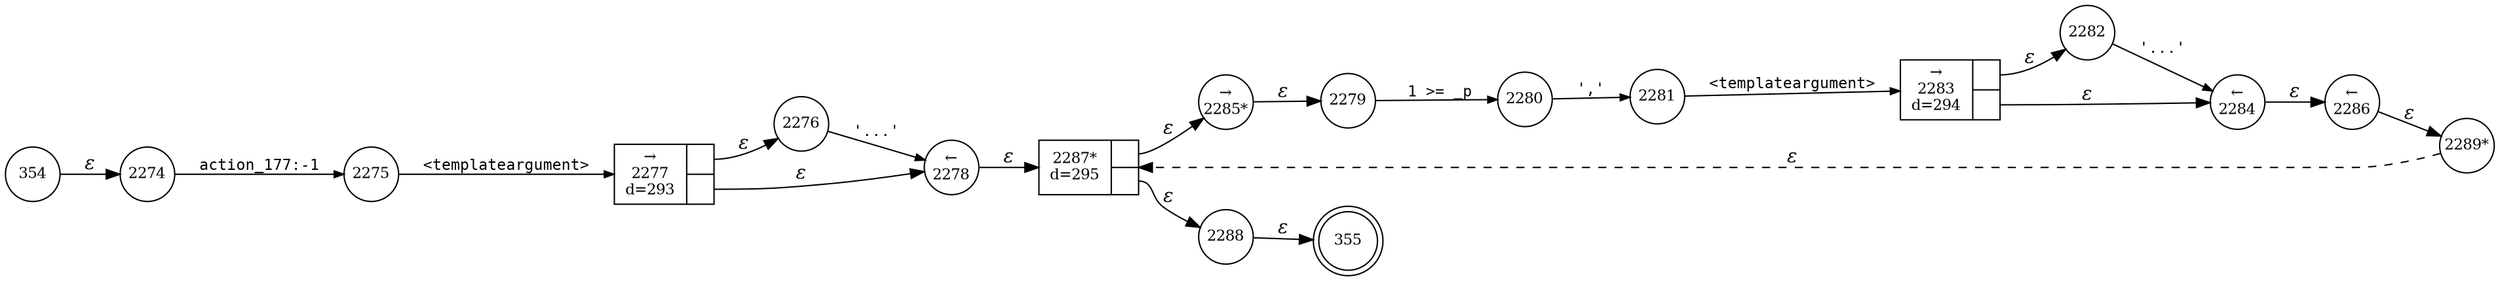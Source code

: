 digraph ATN {
rankdir=LR;
s355[fontsize=11, label="355", shape=doublecircle, fixedsize=true, width=.6];
s354[fontsize=11,label="354", shape=circle, fixedsize=true, width=.55, peripheries=1];
s2274[fontsize=11,label="2274", shape=circle, fixedsize=true, width=.55, peripheries=1];
s2275[fontsize=11,label="2275", shape=circle, fixedsize=true, width=.55, peripheries=1];
s2276[fontsize=11,label="2276", shape=circle, fixedsize=true, width=.55, peripheries=1];
s2277[fontsize=11,label="{&rarr;\n2277\nd=293|{<p0>|<p1>}}", shape=record, fixedsize=false, peripheries=1];
s2278[fontsize=11,label="&larr;\n2278", shape=circle, fixedsize=true, width=.55, peripheries=1];
s2279[fontsize=11,label="2279", shape=circle, fixedsize=true, width=.55, peripheries=1];
s2280[fontsize=11,label="2280", shape=circle, fixedsize=true, width=.55, peripheries=1];
s2281[fontsize=11,label="2281", shape=circle, fixedsize=true, width=.55, peripheries=1];
s2282[fontsize=11,label="2282", shape=circle, fixedsize=true, width=.55, peripheries=1];
s2283[fontsize=11,label="{&rarr;\n2283\nd=294|{<p0>|<p1>}}", shape=record, fixedsize=false, peripheries=1];
s2284[fontsize=11,label="&larr;\n2284", shape=circle, fixedsize=true, width=.55, peripheries=1];
s2285[fontsize=11,label="&rarr;\n2285*", shape=circle, fixedsize=true, width=.55, peripheries=1];
s2286[fontsize=11,label="&larr;\n2286", shape=circle, fixedsize=true, width=.55, peripheries=1];
s2287[fontsize=11,label="{2287*\nd=295|{<p0>|<p1>}}", shape=record, fixedsize=false, peripheries=1];
s2288[fontsize=11,label="2288", shape=circle, fixedsize=true, width=.55, peripheries=1];
s2289[fontsize=11,label="2289*", shape=circle, fixedsize=true, width=.55, peripheries=1];
s354 -> s2274 [fontname="Times-Italic", label="&epsilon;"];
s2274 -> s2275 [fontsize=11, fontname="Courier", arrowsize=.7, label = "action_177:-1", arrowhead = normal];
s2275 -> s2277 [fontsize=11, fontname="Courier", arrowsize=.7, label = "<templateargument>", arrowhead = normal];
s2277:p0 -> s2276 [fontname="Times-Italic", label="&epsilon;"];
s2277:p1 -> s2278 [fontname="Times-Italic", label="&epsilon;"];
s2276 -> s2278 [fontsize=11, fontname="Courier", arrowsize=.7, label = "'...'", arrowhead = normal];
s2278 -> s2287 [fontname="Times-Italic", label="&epsilon;"];
s2287:p0 -> s2285 [fontname="Times-Italic", label="&epsilon;"];
s2287:p1 -> s2288 [fontname="Times-Italic", label="&epsilon;"];
s2285 -> s2279 [fontname="Times-Italic", label="&epsilon;"];
s2288 -> s355 [fontname="Times-Italic", label="&epsilon;"];
s2279 -> s2280 [fontsize=11, fontname="Courier", arrowsize=.7, label = "1 >= _p", arrowhead = normal];
s2280 -> s2281 [fontsize=11, fontname="Courier", arrowsize=.7, label = "','", arrowhead = normal];
s2281 -> s2283 [fontsize=11, fontname="Courier", arrowsize=.7, label = "<templateargument>", arrowhead = normal];
s2283:p0 -> s2282 [fontname="Times-Italic", label="&epsilon;"];
s2283:p1 -> s2284 [fontname="Times-Italic", label="&epsilon;"];
s2282 -> s2284 [fontsize=11, fontname="Courier", arrowsize=.7, label = "'...'", arrowhead = normal];
s2284 -> s2286 [fontname="Times-Italic", label="&epsilon;"];
s2286 -> s2289 [fontname="Times-Italic", label="&epsilon;"];
s2289 -> s2287 [fontname="Times-Italic", label="&epsilon;", style="dashed"];
}